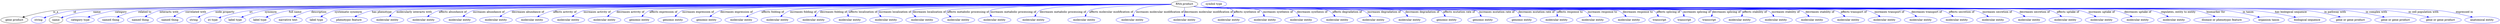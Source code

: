 digraph {
	graph [bb="0,0,10640,123"];
	node [label="\N"];
	"RNA product"	 [height=0.5,
		label="RNA product",
		pos="5077.5,105",
		width=1.6249];
	"gene product"	 [height=0.5,
		pos="56.545,18",
		width=1.5707];
	"RNA product" -> "gene product"	 [label=is_a,
		lp="237.54,61.5",
		pos="e,92.34,31.99 5018.7,104.8 4475.5,102.88 351.01,87.74 226.54,69 183.28,62.486 135.72,47.51 101.93,35.462"];
	id	 [color=blue,
		height=0.5,
		label=string,
		pos="161.54,18",
		width=0.84854];
	"RNA product" -> id	 [color=blue,
		label=id,
		lp="327.04,61.5",
		pos="e,185.21,29.681 5019,104.77 4483.1,102.61 443.73,85.834 321.54,69 266.32,61.392 252.92,55.079 200.54,36 198.65,35.311 196.73,34.567 \
194.79,33.787",
		style=solid];
	name	 [height=0.5,
		pos="240.54,18",
		width=0.84854];
	"RNA product" -> name	 [color=blue,
		label=name,
		lp="426.04,61.5",
		pos="e,264.38,29.542 5018.9,104.95 4496.1,104.47 650.19,99.881 410.54,69 351.42,61.382 336.83,55.639 280.54,36 278.3,35.217 276.01,34.357 \
273.71,33.451",
		style=solid];
	category	 [color=blue,
		height=0.5,
		label="category type",
		pos="347.54,18",
		width=1.6249];
	"RNA product" -> category	 [color=blue,
		label=category,
		lp="532.04,61.5",
		pos="e,382.62,32.468 5018.9,104.78 4494.2,102.8 625.39,87.536 508.54,69 468.13,62.589 423.93,48.01 392.08,36.075",
		style=solid];
	"related to"	 [color=blue,
		height=0.5,
		label="named thing",
		pos="479.54,18",
		width=1.5346];
	"RNA product" -> "related to"	 [color=blue,
		label="related to",
		lp="637.54,61.5",
		pos="e,509.56,33.195 5019,104.82 4501.4,103.2 725.05,90.638 611.54,69 579.23,62.84 544.61,49.172 518.94,37.535",
		style=solid];
	"interacts with"	 [color=blue,
		height=0.5,
		label="named thing",
		pos="607.54,18",
		width=1.5346];
	"RNA product" -> "interacts with"	 [color=blue,
		label="interacts with",
		lp="743.54,61.5",
		pos="e,631.49,34.41 5019,104.9 4507.6,103.94 816.26,96.077 706.54,69 682.99,63.187 658.75,50.822 640.14,39.723",
		style=solid];
	"correlated with"	 [color=blue,
		height=0.5,
		label="named thing",
		pos="735.54,18",
		width=1.5346];
	"RNA product" -> "correlated with"	 [color=blue,
		label="correlated with",
		lp="858.54,61.5",
		pos="e,755.58,34.88 5018.9,104.95 4514.4,104.43 923.2,99.66 817.54,69 798.16,63.376 778.88,51.765 763.88,41.04",
		style=solid];
	"node property"	 [color=blue,
		height=0.5,
		label=string,
		pos="839.54,18",
		width=0.84854];
	"RNA product" -> "node property"	 [color=blue,
		label="node property",
		lp="983.54,61.5",
		pos="e,860.44,31.485 5018.7,104.84 4522.4,103.49 1049.3,93.148 945.54,69 918.29,62.66 889.85,48.497 869.29,36.701",
		style=solid];
	iri	 [color=blue,
		height=0.5,
		label="iri type",
		pos="924.54,18",
		width=1.011];
	"RNA product" -> iri	 [color=blue,
		label=iri,
		lp="1096,61.5",
		pos="e,952.53,29.677 5019,104.91 4541.1,104.1 1292.8,97.592 1089.5,69 1044.6,62.678 995.14,46.007 962.2,33.432",
		style=solid];
	synonym	 [color=blue,
		height=0.5,
		label="label type",
		pos="1024.5,18",
		width=1.2638];
	"RNA product" -> synonym	 [color=blue,
		label=synonym,
		lp="1185,61.5",
		pos="e,1052.9,32.092 5018.8,104.75 4537.4,102.63 1258.7,87.569 1159.5,69 1125.4,62.611 1088.7,48.209 1062.2,36.333",
		style=solid];
	"full name"	 [color=blue,
		height=0.5,
		label="label type",
		pos="1133.5,18",
		width=1.2638];
	"RNA product" -> "full name"	 [color=blue,
		label="full name",
		lp="1293,61.5",
		pos="e,1161.7,32.209 5018.9,104.74 4545.5,102.56 1362.8,87.294 1266.5,69 1233,62.626 1197,48.296 1170.9,36.445",
		style=solid];
	description	 [color=blue,
		height=0.5,
		label="narrative text",
		pos="1254.5,18",
		width=1.6068];
	"RNA product" -> description	 [color=blue,
		label=description,
		lp="1399,61.5",
		pos="e,1282,34.163 5019,104.76 4553.1,102.84 1461.6,89.341 1368.5,69 1341.3,63.045 1312.7,50.199 1290.9,38.891",
		style=solid];
	"systematic synonym"	 [color=blue,
		height=0.5,
		label="label type",
		pos="1375.5,18",
		width=1.2638];
	"RNA product" -> "systematic synonym"	 [color=blue,
		label="systematic synonym",
		lp="1527.5,61.5",
		pos="e,1397.9,33.895 5018.8,104.8 4559.6,103.19 1561.2,91.808 1471.5,69 1448.5,63.135 1424.9,50.684 1406.8,39.553",
		style=solid];
	"has phenotype"	 [color=blue,
		height=0.5,
		label="phenotypic feature",
		pos="1515.5,18",
		width=2.1304];
	"RNA product" -> "has phenotype"	 [color=blue,
		label="has phenotype",
		lp="1674,61.5",
		pos="e,1545.3,34.66 5019,104.71 4572.6,102.43 1720.8,87.175 1634.5,69 1606.5,63.094 1576.9,50.429 1554.2,39.199",
		style=solid];
	"molecularly interacts with"	 [color=blue,
		height=0.5,
		label="molecular entity",
		pos="1679.5,18",
		width=1.9137];
	"RNA product" -> "molecularly interacts with"	 [color=blue,
		label="molecularly interacts with",
		lp="1813,61.5",
		pos="e,1694.9,35.808 5019,104.91 4580.4,104.15 1821.7,98.214 1741.5,69 1726.8,63.622 1713,53.101 1702.2,43.005",
		style=solid];
	"affects abundance of"	 [color=blue,
		height=0.5,
		label="molecular entity",
		pos="1835.5,18",
		width=1.9137];
	"RNA product" -> "affects abundance of"	 [color=blue,
		label="affects abundance of",
		lp="1980,61.5",
		pos="e,1857.6,35.125 5018.9,104.74 4594,102.83 2001.1,90.323 1923.5,69 1903,63.351 1882.3,51.698 1866.1,40.956",
		style=solid];
	"increases abundance of"	 [color=blue,
		height=0.5,
		label="molecular entity",
		pos="1991.5,18",
		width=1.9137];
	"RNA product" -> "increases abundance of"	 [color=blue,
		label="increases abundance of",
		lp="2134,61.5",
		pos="e,2011.4,35.355 5019,104.75 4606,102.91 2143.8,91.072 2070.5,69 2052,63.41 2033.7,52.039 2019.3,41.45",
		style=solid];
	"decreases abundance of"	 [color=blue,
		height=0.5,
		label="molecular entity",
		pos="2147.5,18",
		width=1.9137];
	"RNA product" -> "decreases abundance of"	 [color=blue,
		label="decreases abundance of",
		lp="2302,61.5",
		pos="e,2170.2,35.119 5018.8,104.66 4618.7,102.29 2307.1,87.811 2237.5,69 2216.6,63.343 2195.4,51.69 2178.9,40.949",
		style=solid];
	"affects activity of"	 [color=blue,
		height=0.5,
		label="molecular entity",
		pos="2303.5,18",
		width=1.9137];
	"RNA product" -> "affects activity of"	 [color=blue,
		label="affects activity of",
		lp="2462.5,61.5",
		pos="e,2331.1,34.629 5018.9,104.9 4639.6,104.14 2545.8,98.633 2414.5,69 2388.4,63.099 2361,50.606 2340,39.462",
		style=solid];
	"increases activity of"	 [color=blue,
		height=0.5,
		label="molecular entity",
		pos="2459.5,18",
		width=1.9137];
	"RNA product" -> "increases activity of"	 [color=blue,
		label="increases activity of",
		lp="2605,61.5",
		pos="e,2482.5,35.109 5018.8,104.56 4645.1,101.72 2612.1,85.542 2550.5,69 2529.2,63.276 2507.6,51.458 2490.8,40.639",
		style=solid];
	"decreases activity of"	 [color=blue,
		height=0.5,
		label="molecular entity",
		pos="2615.5,18",
		width=1.9137];
	"RNA product" -> "decreases activity of"	 [color=blue,
		label="decreases activity of",
		lp="2748.5,61.5",
		pos="e,2634.8,35.33 5018.9,104.57 4658,101.86 2749.8,86.728 2692.5,69 2674.5,63.427 2656.8,52.213 2642.9,41.716",
		style=solid];
	"affects expression of"	 [color=blue,
		height=0.5,
		label="genomic entity",
		pos="2766.5,18",
		width=1.7693];
	"RNA product" -> "affects expression of"	 [color=blue,
		label="affects expression of",
		lp="2891,61.5",
		pos="e,2783.5,35.549 5018.8,104.56 4670.3,101.86 2887.7,87.203 2834.5,69 2818.6,63.525 2803.3,52.737 2791.2,42.487",
		style=solid];
	"increases expression of"	 [color=blue,
		height=0.5,
		label="genomic entity",
		pos="2911.5,18",
		width=1.7693];
	"RNA product" -> "increases expression of"	 [color=blue,
		label="increases expression of",
		lp="3040,61.5",
		pos="e,2927.6,35.531 5019,104.51 4684.3,101.64 3026,86.558 2976.5,69 2961.1,63.501 2946.4,52.71 2935,42.465",
		style=solid];
	"decreases expression of"	 [color=blue,
		height=0.5,
		label="genomic entity",
		pos="3056.5,18",
		width=1.7693];
	"RNA product" -> "decreases expression of"	 [color=blue,
		label="decreases expression of",
		lp="3203,61.5",
		pos="e,3076.9,35.065 5018.9,104.79 4704.8,103.55 3230.8,96.282 3138.5,69 3119.3,63.318 3100.2,51.822 3085.2,41.181",
		style=solid];
	"affects folding of"	 [color=blue,
		height=0.5,
		label="molecular entity",
		pos="3207.5,18",
		width=1.9137];
	"RNA product" -> "affects folding of"	 [color=blue,
		label="affects folding of",
		lp="3356.5,61.5",
		pos="e,3233.1,34.82 5018.9,104.53 4721.8,102.06 3394.2,89.9 3309.5,69 3285.7,63.102 3260.9,50.906 3241.8,39.919",
		style=solid];
	"increases folding of"	 [color=blue,
		height=0.5,
		label="molecular entity",
		pos="3363.5,18",
		width=1.9137];
	"RNA product" -> "increases folding of"	 [color=blue,
		label="increases folding of",
		lp="3488.5,61.5",
		pos="e,3381.4,35.524 5018.8,104.69 4734.3,103.05 3511,94.553 3434.5,69 3417.9,63.438 3401.8,52.491 3389.2,42.161",
		style=solid];
	"decreases folding of"	 [color=blue,
		height=0.5,
		label="molecular entity",
		pos="3519.5,18",
		width=1.9137];
	"RNA product" -> "decreases folding of"	 [color=blue,
		label="decreases folding of",
		lp="3620.5,61.5",
		pos="e,3530.1,35.888 5018.9,104.9 4748.5,104.27 3632.6,99.792 3565.5,69 3553.9,63.652 3543.9,53.802 3536.3,44.173",
		style=solid];
	"affects localization of"	 [color=blue,
		height=0.5,
		label="molecular entity",
		pos="3675.5,18",
		width=1.9137];
	"RNA product" -> "affects localization of"	 [color=blue,
		label="affects localization of",
		lp="3747.5,61.5",
		pos="e,3675,36.003 5018.7,104.44 4757.4,101.82 3714.9,90.054 3688.5,69 3681.6,63.429 3678,54.676 3676.3,45.984",
		style=solid];
	"increases localization of"	 [color=blue,
		height=0.5,
		label="molecular entity",
		pos="3831.5,18",
		width=1.9137];
	"RNA product" -> "increases localization of"	 [color=blue,
		label="increases localization of",
		lp="3880.5,61.5",
		pos="e,3817.4,36.087 5019,104.43 4773.1,101.91 3835.8,90.863 3814.5,69 3808.2,62.512 3809.1,53.625 3812.7,45.086",
		style=solid];
	"decreases localization of"	 [color=blue,
		height=0.5,
		label="molecular entity",
		pos="3987.5,18",
		width=1.9137];
	"RNA product" -> "decreases localization of"	 [color=blue,
		label="decreases localization of",
		lp="4021.5,61.5",
		pos="e,3965,35.267 5019.1,104.22 4791,101.03 3973.2,88.289 3954.5,69 3947.1,61.266 3950.8,51.589 3958,42.749",
		style=solid];
	"affects metabolic processing of"	 [color=blue,
		height=0.5,
		label="molecular entity",
		pos="4143.5,18",
		width=1.9137];
	"RNA product" -> "affects metabolic processing of"	 [color=blue,
		label="affects metabolic processing of",
		lp="4182,61.5",
		pos="e,4113.4,34.251 5019.1,103.94 4810.3,100.02 4112.6,85.689 4096.5,69 4087.6,59.703 4094.4,49.244 4105.3,40.229",
		style=solid];
	"increases metabolic processing of"	 [color=blue,
		height=0.5,
		label="molecular entity",
		pos="4299.5,18",
		width=1.9137];
	"RNA product" -> "increases metabolic processing of"	 [color=blue,
		label="increases metabolic processing of",
		lp="4367.5,61.5",
		pos="e,4281.8,35.734 5018.8,104.56 4838.1,102.92 4301.2,95.79 4275.5,69 4268.9,61.998 4270.9,52.784 4276,44.117",
		style=solid];
	"decreases metabolic processing of"	 [color=blue,
		height=0.5,
		label="molecular entity",
		pos="4455.5,18",
		width=1.9137];
	"RNA product" -> "decreases metabolic processing of"	 [color=blue,
		label="decreases metabolic processing of",
		lp="4568,61.5",
		pos="e,4457.3,36.075 5019.2,103.23 4872.1,98.535 4496.2,85.031 4474.5,69 4467,63.448 4462.5,54.583 4459.7,45.791",
		style=solid];
	"affects molecular modification of"	 [color=blue,
		height=0.5,
		label="molecular entity",
		pos="4650.5,18",
		width=1.9137];
	"RNA product" -> "affects molecular modification of"	 [color=blue,
		label="affects molecular modification of",
		lp="4770.5,61.5",
		pos="e,4655.7,36.155 5019.2,102.75 4915.3,98.302 4706.4,87.206 4678.5,69 4670.1,63.477 4664,54.501 4659.7,45.607",
		style=solid];
	"increases molecular modification of"	 [color=blue,
		height=0.5,
		label="molecular entity",
		pos="4857.5,18",
		width=1.9137];
	"RNA product" -> "increases molecular modification of"	 [color=blue,
		label="increases molecular modification of",
		lp="4975,61.5",
		pos="e,4859.8,36.179 5020.2,101.01 4968.7,96.335 4897.9,86.836 4876.5,69 4869.6,63.167 4865.1,54.505 4862.3,45.967",
		style=solid];
	"decreases molecular modification of"	 [color=blue,
		height=0.5,
		label="molecular entity",
		pos="5077.5,18",
		width=1.9137];
	"RNA product" -> "decreases molecular modification of"	 [color=blue,
		label="decreases molecular modification of",
		lp="5177,61.5",
		pos="e,5077.5,36.003 5077.5,86.974 5077.5,75.192 5077.5,59.561 5077.5,46.158",
		style=solid];
	"affects synthesis of"	 [color=blue,
		height=0.5,
		label="molecular entity",
		pos="5239.5,18",
		width=1.9137];
	"RNA product" -> "affects synthesis of"	 [color=blue,
		label="affects synthesis of",
		lp="5334,61.5",
		pos="e,5264.7,34.813 5120.2,92.655 5128.3,90.583 5136.6,88.591 5144.5,87 5173.8,81.119 5257.9,91.459 5277.5,69 5285,60.49 5280.4,50.634 \
5272.2,41.867",
		style=solid];
	"increases synthesis of"	 [color=blue,
		height=0.5,
		label="molecular entity",
		pos="5395.5,18",
		width=1.9137];
	"RNA product" -> "increases synthesis of"	 [color=blue,
		label="increases synthesis of",
		lp="5457.5,61.5",
		pos="e,5399,36.036 5119.5,92.439 5127.7,90.335 5136.4,88.388 5144.5,87 5171.6,82.424 5370.9,88.139 5390.5,69 5396.6,63.081 5398.9,54.505 \
5399.3,46.069",
		style=solid];
	"decreases synthesis of"	 [color=blue,
		height=0.5,
		label="molecular entity",
		pos="5551.5,18",
		width=1.9137];
	"RNA product" -> "decreases synthesis of"	 [color=blue,
		label="decreases synthesis of",
		lp="5596,61.5",
		pos="e,5545.6,36.114 5119.4,92.274 5127.7,90.184 5136.3,88.284 5144.5,87 5185.9,80.537 5484.6,90.369 5520.5,69 5529.6,63.617 5536.4,54.465 \
5541.2,45.386",
		style=solid];
	"affects degradation of"	 [color=blue,
		height=0.5,
		label="molecular entity",
		pos="5707.5,18",
		width=1.9137];
	"RNA product" -> "affects degradation of"	 [color=blue,
		label="affects degradation of",
		lp="5740,61.5",
		pos="e,5696.6,35.844 5119.1,92.279 5127.4,90.16 5136.2,88.249 5144.5,87 5201.3,78.503 5608.4,92.943 5660.5,69 5672.4,63.543 5682.7,53.539 \
5690.6,43.827",
		style=solid];
	"increases degradation of"	 [color=blue,
		height=0.5,
		label="molecular entity",
		pos="5863.5,18",
		width=1.9137];
	"RNA product" -> "increases degradation of"	 [color=blue,
		label="increases degradation of",
		lp="5895,61.5",
		pos="e,5848.8,35.706 5119,92.229 5127.4,90.115 5136.2,88.217 5144.5,87 5217,76.424 5735.1,95.208 5803.5,69 5817.9,63.489 5831.3,52.952 \
5841.7,42.88",
		style=solid];
	"decreases degradation of"	 [color=blue,
		height=0.5,
		label="molecular entity",
		pos="6019.5,18",
		width=1.9137];
	"RNA product" -> "decreases degradation of"	 [color=blue,
		label="decreases degradation of",
		lp="6056,61.5",
		pos="e,6006.6,35.703 5119,92.194 5127.4,90.082 5136.2,88.195 5144.5,87 5234.9,74.07 5881.1,103.64 5965.5,69 5978.7,63.592 5990.6,53.355 \
5999.8,43.463",
		style=solid];
	"affects mutation rate of"	 [color=blue,
		height=0.5,
		label="genomic entity",
		pos="6170.5,18",
		width=1.7693];
	"RNA product" -> "affects mutation rate of"	 [color=blue,
		label="affects mutation rate of",
		lp="6210.5,61.5",
		pos="e,6160.9,35.885 5119,92.17 5127.4,90.06 5136.2,88.18 5144.5,87 5198.6,79.357 6078.2,92.477 6127.5,69 6138.8,63.648 6148.2,53.797 \
6155.3,44.169",
		style=solid];
	"increases mutation rate of"	 [color=blue,
		height=0.5,
		label="genomic entity",
		pos="6315.5,18",
		width=1.7693];
	"RNA product" -> "increases mutation rate of"	 [color=blue,
		label="increases mutation rate of",
		lp="6366.5,61.5",
		pos="e,6307.7,36.079 5119,92.154 5127.4,90.045 5136.2,88.17 5144.5,87 5206.9,78.26 6222.6,98.069 6278.5,69 6288.7,63.722 6296.7,54.246 \
6302.7,44.882",
		style=solid];
	"decreases mutation rate of"	 [color=blue,
		height=0.5,
		label="genomic entity",
		pos="6460.5,18",
		width=1.7693];
	"RNA product" -> "decreases mutation rate of"	 [color=blue,
		label="decreases mutation rate of",
		lp="6525.5,61.5",
		pos="e,6458.9,36.232 5119,92.14 5127.4,90.033 5136.2,88.161 5144.5,87 5180.2,82.037 6412.1,89.76 6441.5,69 6449.2,63.621 6453.7,54.796 \
6456.5,45.987",
		style=solid];
	"affects response to"	 [color=blue,
		height=0.5,
		label="molecular entity",
		pos="6611.5,18",
		width=1.9137];
	"RNA product" -> "affects response to"	 [color=blue,
		label="affects response to",
		lp="6662.5,61.5",
		pos="e,6613.2,36.184 5119,92.13 5127.4,90.024 5136.2,88.155 5144.5,87 5184.6,81.456 6570.5,94.912 6601.5,69 6608.2,63.456 6611.3,54.901 \
6612.5,46.371",
		style=solid];
	"increases response to"	 [color=blue,
		height=0.5,
		label="molecular entity",
		pos="6767.5,18",
		width=1.9137];
	"RNA product" -> "increases response to"	 [color=blue,
		label="increases response to",
		lp="6796,61.5",
		pos="e,6755.7,35.982 5119,92.124 5127.4,90.018 5136.2,88.151 5144.5,87 5231.1,75.069 6637.2,103.3 6717.5,69 6729.9,63.715 6740.8,53.736 \
6749.2,43.998",
		style=solid];
	"decreases response to"	 [color=blue,
		height=0.5,
		label="molecular entity",
		pos="6923.5,18",
		width=1.9137];
	"RNA product" -> "decreases response to"	 [color=blue,
		label="decreases response to",
		lp="6943.5,61.5",
		pos="e,6907.2,35.574 5119,92.118 5127.4,90.013 5136.2,88.147 5144.5,87 5238.8,74.051 6767.6,100.22 6857.5,69 6873.2,63.558 6888.1,52.774 \
6899.7,42.518",
		style=solid];
	"affects splicing of"	 [color=blue,
		height=0.5,
		label=transcript,
		pos="7054.5,18",
		width=1.2277];
	"RNA product" -> "affects splicing of"	 [color=blue,
		label="affects splicing of",
		lp="7076.5,61.5",
		pos="e,7043.7,35.466 5119,92.113 5127.4,90.008 5136.2,88.144 5144.5,87 5195.8,79.984 6959.2,89.745 7006.5,69 7018.8,63.628 7029.4,53.436 \
7037.5,43.567",
		style=solid];
	"increases splicing of"	 [color=blue,
		height=0.5,
		label=transcript,
		pos="7160.5,18",
		width=1.2277];
	"RNA product" -> "increases splicing of"	 [color=blue,
		label="increases splicing of",
		lp="7201.5,61.5",
		pos="e,7154.8,36.014 5118.7,92.199 5127.1,90.057 5136.1,88.157 5144.5,87 5199.2,79.537 7081.6,96.248 7129.5,69 7138.9,63.701 7145.7,54.35 \
7150.6,45.09",
		style=solid];
	"decreases splicing of"	 [color=blue,
		height=0.5,
		label=transcript,
		pos="7266.5,18",
		width=1.2277];
	"RNA product" -> "decreases splicing of"	 [color=blue,
		label="decreases splicing of",
		lp="7326.5,61.5",
		pos="e,7270.2,35.978 5118.7,92.195 5127.1,90.054 5136.1,88.155 5144.5,87 5173.7,83.029 7239.8,88.844 7261.5,69 7267.8,63.238 7270.1,54.627 \
7270.5,46.115",
		style=solid];
	"affects stability of"	 [color=blue,
		height=0.5,
		label="molecular entity",
		pos="7397.5,18",
		width=1.9137];
	"RNA product" -> "affects stability of"	 [color=blue,
		label="affects stability of",
		lp="7447,61.5",
		pos="e,7399.2,36.197 5118.7,92.192 5127.1,90.051 5136.1,88.153 5144.5,87 5175.4,82.8 7363.6,88.893 7387.5,69 7394.2,63.47 7397.3,54.919 \
7398.5,46.388",
		style=solid];
	"increases stability of"	 [color=blue,
		height=0.5,
		label="molecular entity",
		pos="7553.5,18",
		width=1.9137];
	"RNA product" -> "increases stability of"	 [color=blue,
		label="increases stability of",
		lp="7578.5,61.5",
		pos="e,7541,35.77 5118.7,92.19 5127.1,90.049 5136.1,88.151 5144.5,87 5209.4,78.188 7439.9,93.694 7500.5,69 7513.6,63.677 7525.3,53.452 \
7534.3,43.546",
		style=solid];
	"decreases stability of"	 [color=blue,
		height=0.5,
		label="molecular entity",
		pos="7709.5,18",
		width=1.9137];
	"RNA product" -> "decreases stability of"	 [color=blue,
		label="decreases stability of",
		lp="7726,61.5",
		pos="e,7691.8,35.614 5118.7,92.187 5127.1,90.046 5136.1,88.15 5144.5,87 5213.2,77.687 7572.7,90.468 7638.5,69 7655.2,63.56 7671.3,52.625 \
7684,42.271",
		style=solid];
	"affects transport of"	 [color=blue,
		height=0.5,
		label="molecular entity",
		pos="7865.5,18",
		width=1.9137];
	"RNA product" -> "affects transport of"	 [color=blue,
		label="affects transport of",
		lp="7872,61.5",
		pos="e,7846,35.386 5118.7,92.184 5127.1,90.044 5136.1,88.148 5144.5,87 5217.3,77.145 7717.3,90.201 7787.5,69 7805.8,63.506 7823.7,52.298 \
7837.8,41.785",
		style=solid];
	"increases transport of"	 [color=blue,
		height=0.5,
		label="molecular entity",
		pos="8021.5,18",
		width=1.9137];
	"RNA product" -> "increases transport of"	 [color=blue,
		label="increases transport of",
		lp="8025,61.5",
		pos="e,7997.8,35.172 5118.7,92.182 5127.1,90.041 5136.1,88.146 5144.5,87 5297.8,66.273 7777.8,107.52 7927.5,69 7949.4,63.367 7971.8,51.553 \
7989.2,40.714",
		style=solid];
	"decreases transport of"	 [color=blue,
		height=0.5,
		label="molecular entity",
		pos="8177.5,18",
		width=1.9137];
	"RNA product" -> "decreases transport of"	 [color=blue,
		label="decreases transport of",
		lp="8184,61.5",
		pos="e,8154.9,35.167 5118.7,92.179 5127.1,90.039 5136.1,88.145 5144.5,87 5225.6,76.055 8008.6,90.082 8087.5,69 8108.5,63.412 8129.7,51.762 \
8146.2,41.006",
		style=solid];
	"affects secretion of"	 [color=blue,
		height=0.5,
		label="molecular entity",
		pos="8333.5,18",
		width=1.9137];
	"RNA product" -> "affects secretion of"	 [color=blue,
		label="affects secretion of",
		lp="8335.5,61.5",
		pos="e,8312.1,35.16 5118.7,92.177 5127.1,90.037 5136.1,88.144 5144.5,87 5230,75.473 8164.5,92.036 8247.5,69 8267.7,63.403 8288,51.753 \
8303.8,40.999",
		style=solid];
	"increases secretion of"	 [color=blue,
		height=0.5,
		label="molecular entity",
		pos="8489.5,18",
		width=1.9137];
	"RNA product" -> "increases secretion of"	 [color=blue,
		label="increases secretion of",
		lp="8490.5,61.5",
		pos="e,8465.1,34.932 5118.7,92.176 5127.1,90.036 5136.1,88.142 5144.5,87 5233.9,74.95 8304,90.676 8391.5,69 8414.6,63.296 8438.2,51.189 \
8456.6,40.203",
		style=solid];
	"decreases secretion of"	 [color=blue,
		height=0.5,
		label="molecular entity",
		pos="8645.5,18",
		width=1.9137];
	"RNA product" -> "decreases secretion of"	 [color=blue,
		label="decreases secretion of",
		lp="8651.5,61.5",
		pos="e,8622.4,35.177 5118.7,92.174 5127.1,90.034 5136.1,88.141 5144.5,87 5238.4,74.361 8461.9,92.953 8553.5,69 8575.1,63.375 8596.9,51.561 \
8613.9,40.72",
		style=solid];
	"affects uptake of"	 [color=blue,
		height=0.5,
		label="molecular entity",
		pos="8801.5,18",
		width=1.9137];
	"RNA product" -> "affects uptake of"	 [color=blue,
		label="affects uptake of",
		lp="8797,61.5",
		pos="e,8780.1,35.166 5118.7,92.172 5127.1,90.033 5136.1,88.14 5144.5,87 5242.9,73.772 8619.9,95.474 8715.5,69 8735.7,63.41 8756,51.761 \
8771.8,41.005",
		style=solid];
	"increases uptake of"	 [color=blue,
		height=0.5,
		label="molecular entity",
		pos="8957.5,18",
		width=1.9137];
	"RNA product" -> "increases uptake of"	 [color=blue,
		label="increases uptake of",
		lp="8944,61.5",
		pos="e,8930,34.702 5118.7,92.171 5127.1,90.032 5136.1,88.14 5144.5,87 5246.5,73.296 8746.1,91.218 8846.5,69 8872.7,63.212 8900.1,50.721 \
8921.1,39.549",
		style=solid];
	"decreases uptake of"	 [color=blue,
		height=0.5,
		label="molecular entity",
		pos="9113.5,18",
		width=1.9137];
	"RNA product" -> "decreases uptake of"	 [color=blue,
		label="decreases uptake of",
		lp="9100,61.5",
		pos="e,9085.4,34.706 5118.7,92.17 5127.1,90.03 5136.1,88.139 5144.5,87 5250.7,72.736 8895.9,91.78 9000.5,69 9027.1,63.218 9055,50.726 \
9076.4,39.554",
		style=solid];
	"regulates, entity to entity"	 [color=blue,
		height=0.5,
		label="molecular entity",
		pos="9269.5,18",
		width=1.9137];
	"RNA product" -> "regulates, entity to entity"	 [color=blue,
		label="regulates, entity to entity",
		lp="9270.5,61.5",
		pos="e,9241.7,34.707 5118.7,92.169 5127.1,90.029 5136.1,88.138 5144.5,87 5255,72.166 9048.7,92.88 9157.5,69 9183.9,63.219 9211.5,50.727 \
9232.7,39.554",
		style=solid];
	"biomarker for"	 [color=blue,
		height=0.5,
		label="disease or phenotypic feature",
		pos="9470.5,18",
		width=3.1775];
	"RNA product" -> "biomarker for"	 [color=blue,
		label="biomarker for",
		lp="9431.5,61.5",
		pos="e,9437.4,35.228 5118.7,92.167 5127.1,90.028 5136.1,88.137 5144.5,87 5375.7,55.986 9113.6,113.44 9342.5,69 9372.2,63.246 9403.7,50.764 \
9428.1,39.59",
		style=solid];
	"in taxon"	 [color=blue,
		height=0.5,
		label="organism taxon",
		pos="9668.5,18",
		width=1.8234];
	"RNA product" -> "in taxon"	 [color=blue,
		label="in taxon",
		lp="9572,61.5",
		pos="e,9627.3,32.027 5118.7,92.166 5127.1,90.027 5136.1,88.137 5144.5,87 5382.9,55.034 9235.1,100.17 9473.5,69 9523.4,62.477 9578.8,47.188 \
9617.8,35.041",
		style=solid];
	"has biological sequence"	 [color=blue,
		height=0.5,
		label="biological sequence",
		pos="9832.5,18",
		width=2.2387];
	"RNA product" -> "has biological sequence"	 [color=blue,
		label="has biological sequence",
		lp="9754.5,61.5",
		pos="e,9782.4,32.147 5118.7,92.166 5127.1,90.027 5136.1,88.136 5144.5,87 5389.8,54.125 9352.6,95.996 9598.5,69 9658.5,62.415 9725.7,46.897 \
9772.7,34.696",
		style=solid];
	"in pathway with"	 [color=blue,
		height=0.5,
		label="gene or gene product",
		pos="10017,18",
		width=2.3651];
	"RNA product" -> "in pathway with"	 [color=blue,
		label="in pathway with",
		lp="9943.5,61.5",
		pos="e,9971.6,33.372 5118.7,92.164 5127.1,90.025 5136.1,88.135 5144.5,87 5402.2,52.49 9565.8,102.98 9823.5,69 9871,62.741 9923.5,48.384 \
9961.7,36.493",
		style=solid];
	"in complex with"	 [color=blue,
		height=0.5,
		label="gene or gene product",
		pos="10205,18",
		width=2.3651];
	"RNA product" -> "in complex with"	 [color=blue,
		label="in complex with",
		lp="10120,61.5",
		pos="e,10156,32.882 5118.7,92.163 5127.1,90.025 5136.1,88.135 5144.5,87 5411.4,51.268 9724.2,101.07 9991.5,69 10045,62.607 10104,47.754 \
10147,35.717",
		style=solid];
	"in cell population with"	 [color=blue,
		height=0.5,
		label="gene or gene product",
		pos="10393,18",
		width=2.3651];
	"RNA product" -> "in cell population with"	 [color=blue,
		label="in cell population with",
		lp="10319,61.5",
		pos="e,10343,32.639 5118.7,92.163 5127.1,90.024 5136.1,88.134 5144.5,87 5421.2,49.981 9891.2,100.67 10169,69 10225,62.541 10288,47.435 \
10333,35.33",
		style=solid];
	"expressed in"	 [color=blue,
		height=0.5,
		label="anatomical entity",
		pos="10568,18",
		width=2.004];
	"RNA product" -> "expressed in"	 [color=blue,
		label="expressed in",
		lp="10490,61.5",
		pos="e,10526,32.885 5118.7,92.162 5127.1,90.023 5136.1,88.134 5144.5,87 5433.1,48.411 10096,108.93 10385,69 10430,62.693 10480,48.134 \
10517,36.179",
		style=solid];
	"macromolecular machine_name"	 [color=blue,
		height=0.5,
		label="symbol type",
		pos="5208.5,105",
		width=1.5165];
}
